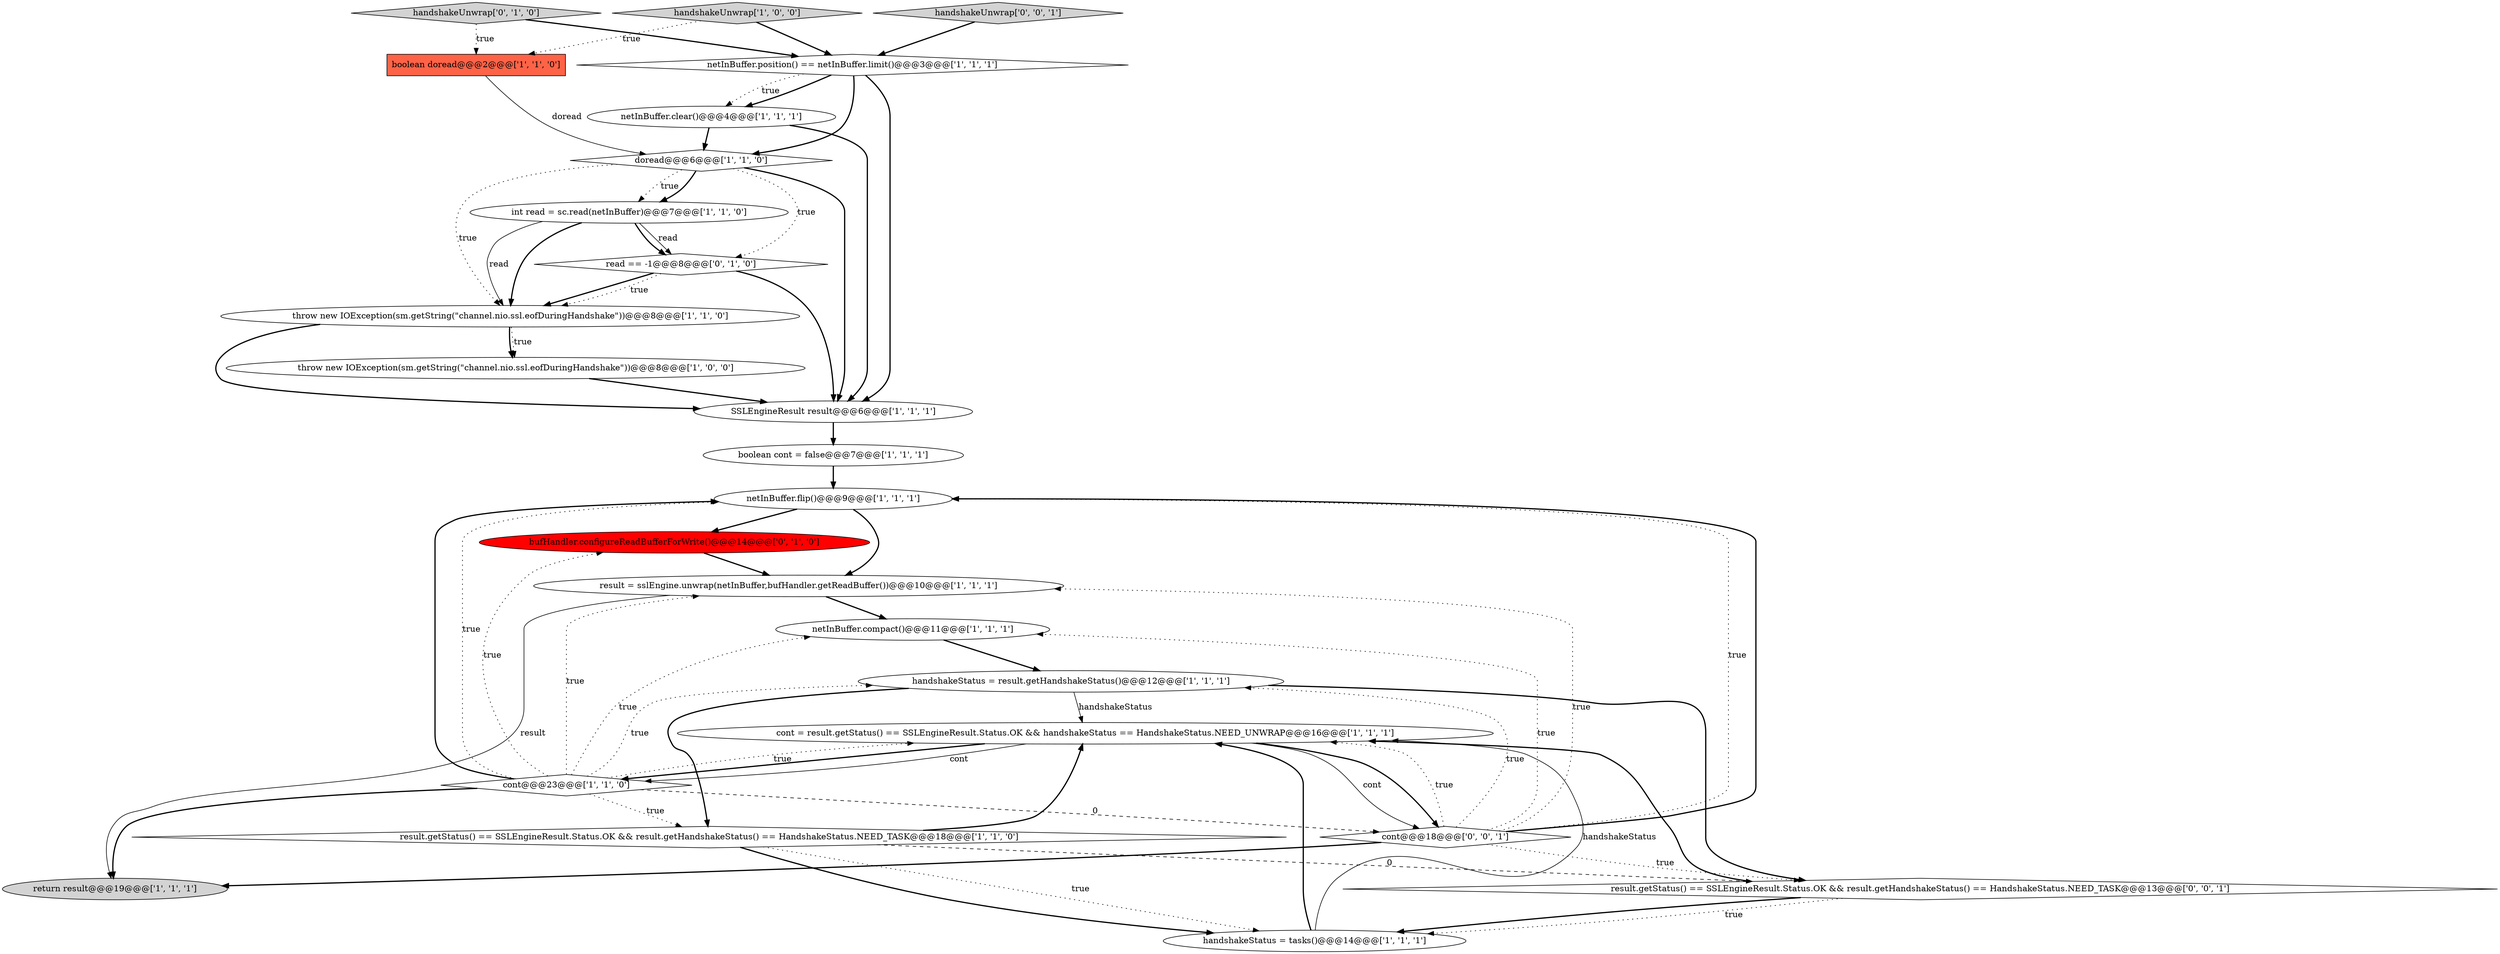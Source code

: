 digraph {
22 [style = filled, label = "handshakeUnwrap['0', '0', '1']", fillcolor = lightgray, shape = diamond image = "AAA0AAABBB3BBB"];
20 [style = filled, label = "handshakeUnwrap['0', '1', '0']", fillcolor = lightgray, shape = diamond image = "AAA0AAABBB2BBB"];
19 [style = filled, label = "bufHandler.configureReadBufferForWrite()@@@14@@@['0', '1', '0']", fillcolor = red, shape = ellipse image = "AAA1AAABBB2BBB"];
21 [style = filled, label = "read == -1@@@8@@@['0', '1', '0']", fillcolor = white, shape = diamond image = "AAA0AAABBB2BBB"];
3 [style = filled, label = "cont@@@23@@@['1', '1', '0']", fillcolor = white, shape = diamond image = "AAA0AAABBB1BBB"];
8 [style = filled, label = "boolean cont = false@@@7@@@['1', '1', '1']", fillcolor = white, shape = ellipse image = "AAA0AAABBB1BBB"];
12 [style = filled, label = "throw new IOException(sm.getString(\"channel.nio.ssl.eofDuringHandshake\"))@@@8@@@['1', '0', '0']", fillcolor = white, shape = ellipse image = "AAA0AAABBB1BBB"];
2 [style = filled, label = "netInBuffer.compact()@@@11@@@['1', '1', '1']", fillcolor = white, shape = ellipse image = "AAA0AAABBB1BBB"];
5 [style = filled, label = "doread@@@6@@@['1', '1', '0']", fillcolor = white, shape = diamond image = "AAA0AAABBB1BBB"];
6 [style = filled, label = "handshakeStatus = tasks()@@@14@@@['1', '1', '1']", fillcolor = white, shape = ellipse image = "AAA0AAABBB1BBB"];
14 [style = filled, label = "netInBuffer.flip()@@@9@@@['1', '1', '1']", fillcolor = white, shape = ellipse image = "AAA0AAABBB1BBB"];
15 [style = filled, label = "cont = result.getStatus() == SSLEngineResult.Status.OK && handshakeStatus == HandshakeStatus.NEED_UNWRAP@@@16@@@['1', '1', '1']", fillcolor = white, shape = ellipse image = "AAA0AAABBB1BBB"];
16 [style = filled, label = "throw new IOException(sm.getString(\"channel.nio.ssl.eofDuringHandshake\"))@@@8@@@['1', '1', '0']", fillcolor = white, shape = ellipse image = "AAA0AAABBB1BBB"];
10 [style = filled, label = "result.getStatus() == SSLEngineResult.Status.OK && result.getHandshakeStatus() == HandshakeStatus.NEED_TASK@@@18@@@['1', '1', '0']", fillcolor = white, shape = diamond image = "AAA0AAABBB1BBB"];
7 [style = filled, label = "handshakeUnwrap['1', '0', '0']", fillcolor = lightgray, shape = diamond image = "AAA0AAABBB1BBB"];
23 [style = filled, label = "result.getStatus() == SSLEngineResult.Status.OK && result.getHandshakeStatus() == HandshakeStatus.NEED_TASK@@@13@@@['0', '0', '1']", fillcolor = white, shape = diamond image = "AAA0AAABBB3BBB"];
17 [style = filled, label = "handshakeStatus = result.getHandshakeStatus()@@@12@@@['1', '1', '1']", fillcolor = white, shape = ellipse image = "AAA0AAABBB1BBB"];
13 [style = filled, label = "return result@@@19@@@['1', '1', '1']", fillcolor = lightgray, shape = ellipse image = "AAA0AAABBB1BBB"];
24 [style = filled, label = "cont@@@18@@@['0', '0', '1']", fillcolor = white, shape = diamond image = "AAA0AAABBB3BBB"];
11 [style = filled, label = "boolean doread@@@2@@@['1', '1', '0']", fillcolor = tomato, shape = box image = "AAA0AAABBB1BBB"];
1 [style = filled, label = "int read = sc.read(netInBuffer)@@@7@@@['1', '1', '0']", fillcolor = white, shape = ellipse image = "AAA0AAABBB1BBB"];
0 [style = filled, label = "netInBuffer.clear()@@@4@@@['1', '1', '1']", fillcolor = white, shape = ellipse image = "AAA0AAABBB1BBB"];
4 [style = filled, label = "netInBuffer.position() == netInBuffer.limit()@@@3@@@['1', '1', '1']", fillcolor = white, shape = diamond image = "AAA0AAABBB1BBB"];
9 [style = filled, label = "SSLEngineResult result@@@6@@@['1', '1', '1']", fillcolor = white, shape = ellipse image = "AAA0AAABBB1BBB"];
18 [style = filled, label = "result = sslEngine.unwrap(netInBuffer,bufHandler.getReadBuffer())@@@10@@@['1', '1', '1']", fillcolor = white, shape = ellipse image = "AAA0AAABBB1BBB"];
2->17 [style = bold, label=""];
17->10 [style = bold, label=""];
4->9 [style = bold, label=""];
10->6 [style = dotted, label="true"];
19->18 [style = bold, label=""];
0->9 [style = bold, label=""];
16->12 [style = dotted, label="true"];
10->15 [style = bold, label=""];
24->14 [style = dotted, label="true"];
20->11 [style = dotted, label="true"];
5->9 [style = bold, label=""];
23->6 [style = dotted, label="true"];
6->15 [style = solid, label="handshakeStatus"];
18->13 [style = solid, label="result"];
5->1 [style = dotted, label="true"];
3->10 [style = dotted, label="true"];
4->0 [style = dotted, label="true"];
15->24 [style = solid, label="cont"];
24->17 [style = dotted, label="true"];
3->14 [style = bold, label=""];
23->15 [style = bold, label=""];
3->24 [style = dashed, label="0"];
8->14 [style = bold, label=""];
1->16 [style = solid, label="read"];
14->19 [style = bold, label=""];
7->4 [style = bold, label=""];
15->3 [style = solid, label="cont"];
18->2 [style = bold, label=""];
12->9 [style = bold, label=""];
9->8 [style = bold, label=""];
15->3 [style = bold, label=""];
10->6 [style = bold, label=""];
17->23 [style = bold, label=""];
6->15 [style = bold, label=""];
3->14 [style = dotted, label="true"];
4->0 [style = bold, label=""];
20->4 [style = bold, label=""];
24->14 [style = bold, label=""];
22->4 [style = bold, label=""];
1->21 [style = solid, label="read"];
5->1 [style = bold, label=""];
11->5 [style = solid, label="doread"];
3->19 [style = dotted, label="true"];
21->9 [style = bold, label=""];
24->23 [style = dotted, label="true"];
7->11 [style = dotted, label="true"];
1->16 [style = bold, label=""];
1->21 [style = bold, label=""];
3->18 [style = dotted, label="true"];
3->15 [style = dotted, label="true"];
23->6 [style = bold, label=""];
24->15 [style = dotted, label="true"];
15->24 [style = bold, label=""];
5->16 [style = dotted, label="true"];
3->13 [style = bold, label=""];
17->15 [style = solid, label="handshakeStatus"];
21->16 [style = bold, label=""];
5->21 [style = dotted, label="true"];
14->18 [style = bold, label=""];
3->17 [style = dotted, label="true"];
24->2 [style = dotted, label="true"];
21->16 [style = dotted, label="true"];
10->23 [style = dashed, label="0"];
4->5 [style = bold, label=""];
16->12 [style = bold, label=""];
16->9 [style = bold, label=""];
24->18 [style = dotted, label="true"];
3->2 [style = dotted, label="true"];
0->5 [style = bold, label=""];
24->13 [style = bold, label=""];
}
